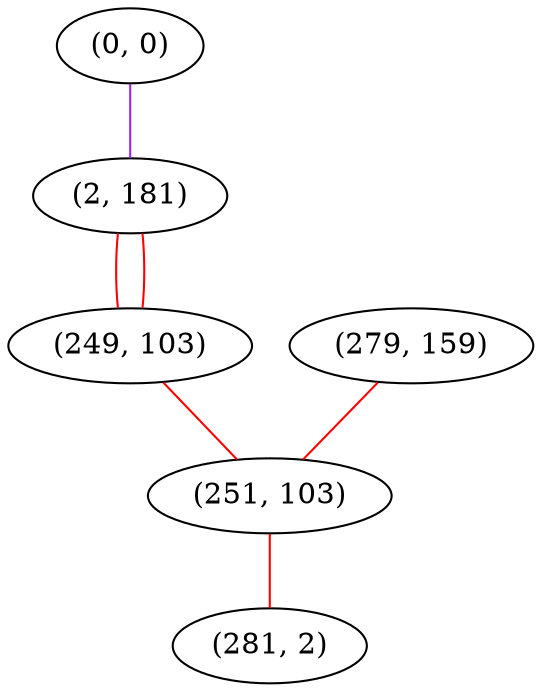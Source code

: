 graph "" {
"(0, 0)";
"(279, 159)";
"(2, 181)";
"(249, 103)";
"(251, 103)";
"(281, 2)";
"(0, 0)" -- "(2, 181)"  [color=purple, key=0, weight=4];
"(279, 159)" -- "(251, 103)"  [color=red, key=0, weight=1];
"(2, 181)" -- "(249, 103)"  [color=red, key=0, weight=1];
"(2, 181)" -- "(249, 103)"  [color=red, key=1, weight=1];
"(249, 103)" -- "(251, 103)"  [color=red, key=0, weight=1];
"(251, 103)" -- "(281, 2)"  [color=red, key=0, weight=1];
}
